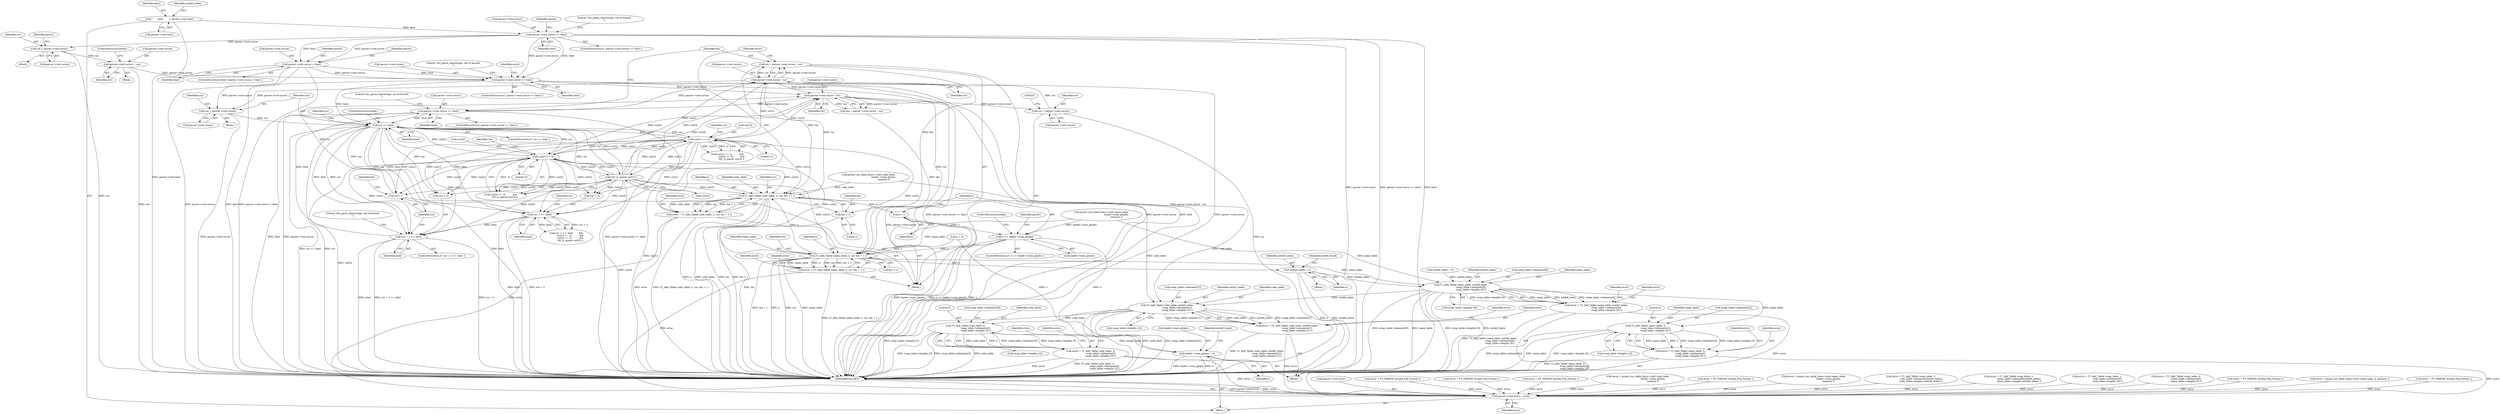 digraph "0_savannah_dd89710f0f643eb0f99a3830e0712d26c7642acd_0@integer" {
"1000544" [label="(Call,len = parser->root.cursor - cur)"];
"1000546" [label="(Call,parser->root.cursor - cur)"];
"1000529" [label="(Call,parser->root.cursor >= limit)"];
"1000463" [label="(Call,parser->root.cursor - cur)"];
"1000329" [label="(Call,parser->root.cursor >= limit)"];
"1000300" [label="(Call,parser->root.cursor = cur)"];
"1000257" [label="(Call,cur = parser->root.cursor)"];
"1000192" [label="(Call,parser->root.cursor >= limit)"];
"1000173" [label="(Call,*       limit        = parser->root.limit)"];
"1000265" [label="(Call,parser->root.cursor < limit)"];
"1000459" [label="(Call,cur++)"];
"1000407" [label="(Call,cur[1] == 'n')"];
"1000413" [label="(Call,cur[2] == 'd')"];
"1000390" [label="(Call,cur >= limit)"];
"1000382" [label="(Call,cur = parser->root.cursor)"];
"1000418" [label="(Call,t42_is_space( cur[3] ))"];
"1000401" [label="(Call,cur + 3 < limit)"];
"1000446" [label="(Call,cur + 2 >= limit)"];
"1000517" [label="(Call,cur = parser->root.cursor)"];
"1000555" [label="(Call,T1_Add_Table( code_table, n, cur, len + 1 ))"];
"1000553" [label="(Call,error = T1_Add_Table( code_table, n, cur, len + 1 ))"];
"1000758" [label="(Call,parser->root.error = error)"];
"1000574" [label="(Call,n++)"];
"1000577" [label="(Call,n >= loader->num_glyphs)"];
"1000472" [label="(Call,T1_Add_Table( name_table, n, cur, len + 1 ))"];
"1000470" [label="(Call,error = T1_Add_Table( name_table, n, cur, len + 1 ))"];
"1000509" [label="(Call,notdef_index = n)"];
"1000686" [label="(Call,T1_Add_Table( name_table, notdef_index,\n                            swap_table->elements[0],\n                            swap_table->lengths [0] ))"];
"1000684" [label="(Call,error = T1_Add_Table( name_table, notdef_index,\n                            swap_table->elements[0],\n                            swap_table->lengths [0] ))"];
"1000704" [label="(Call,T1_Add_Table( code_table, notdef_index,\n                            swap_table->elements[1],\n                            swap_table->lengths [1] ))"];
"1000702" [label="(Call,error = T1_Add_Table( code_table, notdef_index,\n                            swap_table->elements[1],\n                            swap_table->lengths [1] ))"];
"1000740" [label="(Call,T1_Add_Table( code_table, 0,\n                            swap_table->elements[3],\n                            swap_table->lengths [3] ))"];
"1000738" [label="(Call,error = T1_Add_Table( code_table, 0,\n                            swap_table->elements[3],\n                            swap_table->lengths [3] ))"];
"1000722" [label="(Call,T1_Add_Table( name_table, 0,\n                            swap_table->elements[2],\n                            swap_table->lengths [2] ))"];
"1000720" [label="(Call,error = T1_Add_Table( name_table, 0,\n                            swap_table->elements[2],\n                            swap_table->lengths [2] ))"];
"1000583" [label="(Call,loader->num_glyphs = n)"];
"1000559" [label="(Call,len + 1)"];
"1000258" [label="(Identifier,cur)"];
"1000509" [label="(Call,notdef_index = n)"];
"1000412" [label="(Call,cur[2] == 'd'          &&\n           t42_is_space( cur[3] ))"];
"1000393" [label="(ControlStructure,break;)"];
"1000759" [label="(Call,parser->root.error)"];
"1000765" [label="(MethodReturn,RET)"];
"1000685" [label="(Identifier,error)"];
"1000764" [label="(Identifier,error)"];
"1000415" [label="(Identifier,cur)"];
"1000686" [label="(Call,T1_Add_Table( name_table, notdef_index,\n                            swap_table->elements[0],\n                            swap_table->lengths [0] ))"];
"1000740" [label="(Call,T1_Add_Table( code_table, 0,\n                            swap_table->elements[3],\n                            swap_table->lengths [3] ))"];
"1000192" [label="(Call,parser->root.cursor >= limit)"];
"1000408" [label="(Call,cur[1])"];
"1000736" [label="(Identifier,error)"];
"1000193" [label="(Call,parser->root.cursor)"];
"1000594" [label="(Call,error = FT_THROW( Invalid_File_Format ))"];
"1000202" [label="(Call,error = FT_THROW( Invalid_File_Format ))"];
"1000174" [label="(Identifier,limit)"];
"1000611" [label="(Block,)"];
"1000212" [label="(Identifier,parser)"];
"1000413" [label="(Call,cur[2] == 'd')"];
"1000470" [label="(Call,error = T1_Add_Table( name_table, n, cur, len + 1 ))"];
"1000474" [label="(Identifier,n)"];
"1000443" [label="(Block,)"];
"1000590" [label="(Identifier,notdef_found)"];
"1000307" [label="(ControlStructure,break;)"];
"1000201" [label="(Literal,\"t42_parse_charstrings: out of bounds\n\")"];
"1000539" [label="(Call,error = FT_THROW( Invalid_File_Format ))"];
"1000266" [label="(Call,parser->root.cursor)"];
"1000544" [label="(Call,len = parser->root.cursor - cur)"];
"1000300" [label="(Call,parser->root.cursor = cur)"];
"1000182" [label="(Call,notdef_index = 0)"];
"1000510" [label="(Identifier,notdef_index)"];
"1000198" [label="(Identifier,limit)"];
"1000688" [label="(Identifier,notdef_index)"];
"1000463" [label="(Call,parser->root.cursor - cur)"];
"1000125" [label="(Block,)"];
"1000344" [label="(Call,error = psaux->ps_table_funcs->init( code_table,\n                                         loader->num_glyphs,\n                                         memory ))"];
"1000330" [label="(Call,parser->root.cursor)"];
"1000561" [label="(Literal,1)"];
"1000730" [label="(Call,swap_table->lengths [2])"];
"1000707" [label="(Call,swap_table->elements[1])"];
"1000384" [label="(Call,parser->root.cursor)"];
"1000271" [label="(Identifier,limit)"];
"1000392" [label="(Identifier,limit)"];
"1000472" [label="(Call,T1_Add_Table( name_table, n, cur, len + 1 ))"];
"1000684" [label="(Call,error = T1_Add_Table( name_table, notdef_index,\n                            swap_table->elements[0],\n                            swap_table->lengths [0] ))"];
"1000553" [label="(Call,error = T1_Add_Table( code_table, n, cur, len + 1 ))"];
"1000405" [label="(Identifier,limit)"];
"1000447" [label="(Call,cur + 2)"];
"1000338" [label="(Literal,\"t42_parse_charstrings: out of bounds\n\")"];
"1000560" [label="(Identifier,len)"];
"1000517" [label="(Call,cur = parser->root.cursor)"];
"1000323" [label="(Call,error = FT_THROW( Invalid_File_Format ))"];
"1000462" [label="(Identifier,len)"];
"1000758" [label="(Call,parser->root.error = error)"];
"1000480" [label="(Identifier,error)"];
"1000582" [label="(ControlStructure,break;)"];
"1000355" [label="(Call,error = psaux->ps_table_funcs->init( name_table,\n                                         loader->num_glyphs,\n                                         memory ))"];
"1000511" [label="(Identifier,n)"];
"1000689" [label="(Call,swap_table->elements[0])"];
"1000406" [label="(Call,cur[1] == 'n'          &&\n           cur[2] == 'd'          &&\n           t42_is_space( cur[3] ))"];
"1000460" [label="(Identifier,cur)"];
"1000742" [label="(Literal,0)"];
"1000414" [label="(Call,cur[2])"];
"1000545" [label="(Identifier,len)"];
"1000743" [label="(Call,swap_table->elements[3])"];
"1000687" [label="(Identifier,name_table)"];
"1000559" [label="(Call,len + 1)"];
"1000666" [label="(Call,error = T1_Add_Table( swap_table, 3,\n                            code_table->elements[notdef_index],\n                            code_table->lengths [notdef_index] ))"];
"1000476" [label="(Call,len + 1)"];
"1000191" [label="(ControlStructure,if ( parser->root.cursor >= limit ))"];
"1000379" [label="(Block,)"];
"1000518" [label="(Identifier,cur)"];
"1000722" [label="(Call,T1_Add_Table( name_table, 0,\n                            swap_table->elements[2],\n                            swap_table->lengths [2] ))"];
"1000546" [label="(Call,parser->root.cursor - cur)"];
"1000264" [label="(ControlStructure,while ( parser->root.cursor < limit ))"];
"1000400" [label="(Call,cur + 3 < limit        &&\n           cur[1] == 'n'          &&\n           cur[2] == 'd'          &&\n           t42_is_space( cur[3] ))"];
"1000375" [label="(Call,n = 0)"];
"1000383" [label="(Identifier,cur)"];
"1000464" [label="(Call,parser->root.cursor)"];
"1000469" [label="(Identifier,cur)"];
"1000557" [label="(Identifier,n)"];
"1000579" [label="(Call,loader->num_glyphs)"];
"1000576" [label="(ControlStructure,if ( n >= loader->num_glyphs ))"];
"1000552" [label="(Identifier,cur)"];
"1000306" [label="(Identifier,cur)"];
"1000459" [label="(Call,cur++)"];
"1000694" [label="(Call,swap_table->lengths [0])"];
"1000411" [label="(Literal,'n')"];
"1000578" [label="(Identifier,n)"];
"1000390" [label="(Call,cur >= limit)"];
"1000741" [label="(Identifier,code_table)"];
"1000265" [label="(Call,parser->root.cursor < limit)"];
"1000473" [label="(Identifier,name_table)"];
"1000574" [label="(Call,n++)"];
"1000475" [label="(Identifier,cur)"];
"1000382" [label="(Call,cur = parser->root.cursor)"];
"1000700" [label="(Identifier,error)"];
"1000389" [label="(ControlStructure,if ( cur >= limit ))"];
"1000703" [label="(Identifier,error)"];
"1000508" [label="(Block,)"];
"1000278" [label="(Identifier,parser)"];
"1000648" [label="(Call,error = T1_Add_Table( swap_table, 2,\n                            name_table->elements[notdef_index],\n                            name_table->lengths [notdef_index] ))"];
"1000724" [label="(Literal,0)"];
"1000630" [label="(Call,error = T1_Add_Table( swap_table, 1,\n                            code_table->elements[0],\n                            code_table->lengths [0] ))"];
"1000612" [label="(Call,error = T1_Add_Table( swap_table, 0,\n                            name_table->elements[0],\n                            name_table->lengths [0] ))"];
"1000183" [label="(Identifier,notdef_index)"];
"1000535" [label="(Identifier,limit)"];
"1000409" [label="(Identifier,cur)"];
"1000723" [label="(Identifier,name_table)"];
"1000328" [label="(ControlStructure,if ( parser->root.cursor >= limit ))"];
"1000357" [label="(Call,psaux->ps_table_funcs->init( name_table,\n                                         loader->num_glyphs,\n                                         memory ))"];
"1000587" [label="(Identifier,n)"];
"1000294" [label="(Block,)"];
"1000175" [label="(Call,parser->root.limit)"];
"1000335" [label="(Identifier,limit)"];
"1000407" [label="(Call,cur[1] == 'n')"];
"1000461" [label="(Call,len = parser->root.cursor - cur)"];
"1000513" [label="(Identifier,notdef_found)"];
"1000739" [label="(Identifier,error)"];
"1000556" [label="(Identifier,code_table)"];
"1000345" [label="(Identifier,error)"];
"1000748" [label="(Call,swap_table->lengths [3])"];
"1000721" [label="(Identifier,error)"];
"1000519" [label="(Call,parser->root.cursor)"];
"1000575" [label="(Identifier,n)"];
"1000381" [label="(Identifier,parser)"];
"1000401" [label="(Call,cur + 3 < limit)"];
"1000529" [label="(Call,parser->root.cursor >= limit)"];
"1000538" [label="(Literal,\"t42_parse_charstrings: out of bounds\n\")"];
"1000420" [label="(Identifier,cur)"];
"1000453" [label="(Literal,\"t42_parse_charstrings: out of bounds\n\")"];
"1000339" [label="(Call,error = FT_THROW( Invalid_File_Format ))"];
"1000418" [label="(Call,t42_is_space( cur[3] ))"];
"1000558" [label="(Identifier,cur)"];
"1000718" [label="(Identifier,error)"];
"1000563" [label="(Identifier,error)"];
"1000712" [label="(Call,swap_table->lengths [1])"];
"1000702" [label="(Call,error = T1_Add_Table( code_table, notdef_index,\n                            swap_table->elements[1],\n                            swap_table->lengths [1] ))"];
"1000720" [label="(Call,error = T1_Add_Table( name_table, 0,\n                            swap_table->elements[2],\n                            swap_table->lengths [2] ))"];
"1000445" [label="(ControlStructure,if ( cur + 2 >= limit ))"];
"1000366" [label="(Call,error = psaux->ps_table_funcs->init( swap_table, 4, memory ))"];
"1000583" [label="(Call,loader->num_glyphs = n)"];
"1000555" [label="(Call,T1_Add_Table( code_table, n, cur, len + 1 ))"];
"1000706" [label="(Identifier,notdef_index)"];
"1000547" [label="(Call,parser->root.cursor)"];
"1000450" [label="(Identifier,limit)"];
"1000419" [label="(Call,cur[3])"];
"1000471" [label="(Identifier,error)"];
"1000268" [label="(Identifier,parser)"];
"1000346" [label="(Call,psaux->ps_table_funcs->init( code_table,\n                                         loader->num_glyphs,\n                                         memory ))"];
"1000530" [label="(Call,parser->root.cursor)"];
"1000257" [label="(Call,cur = parser->root.cursor)"];
"1000402" [label="(Call,cur + 3)"];
"1000738" [label="(Call,error = T1_Add_Table( code_table, 0,\n                            swap_table->elements[3],\n                            swap_table->lengths [3] ))"];
"1000417" [label="(Literal,'d')"];
"1000329" [label="(Call,parser->root.cursor >= limit)"];
"1000259" [label="(Call,parser->root.cursor)"];
"1000173" [label="(Call,*       limit        = parser->root.limit)"];
"1000528" [label="(ControlStructure,if ( parser->root.cursor >= limit ))"];
"1000398" [label="(Identifier,cur)"];
"1000554" [label="(Identifier,error)"];
"1000454" [label="(Call,error = FT_THROW( Invalid_File_Format ))"];
"1000754" [label="(Identifier,error)"];
"1000241" [label="(Block,)"];
"1000705" [label="(Identifier,code_table)"];
"1000391" [label="(Identifier,cur)"];
"1000301" [label="(Call,parser->root.cursor)"];
"1000446" [label="(Call,cur + 2 >= limit)"];
"1000704" [label="(Call,T1_Add_Table( code_table, notdef_index,\n                            swap_table->elements[1],\n                            swap_table->lengths [1] ))"];
"1000332" [label="(Identifier,parser)"];
"1000577" [label="(Call,n >= loader->num_glyphs)"];
"1000725" [label="(Call,swap_table->elements[2])"];
"1000584" [label="(Call,loader->num_glyphs)"];
"1000544" -> "1000443"  [label="AST: "];
"1000544" -> "1000546"  [label="CFG: "];
"1000545" -> "1000544"  [label="AST: "];
"1000546" -> "1000544"  [label="AST: "];
"1000554" -> "1000544"  [label="CFG: "];
"1000544" -> "1000765"  [label="DDG: parser->root.cursor - cur"];
"1000546" -> "1000544"  [label="DDG: parser->root.cursor"];
"1000546" -> "1000544"  [label="DDG: cur"];
"1000544" -> "1000555"  [label="DDG: len"];
"1000544" -> "1000559"  [label="DDG: len"];
"1000546" -> "1000552"  [label="CFG: "];
"1000547" -> "1000546"  [label="AST: "];
"1000552" -> "1000546"  [label="AST: "];
"1000546" -> "1000765"  [label="DDG: parser->root.cursor"];
"1000546" -> "1000382"  [label="DDG: parser->root.cursor"];
"1000546" -> "1000463"  [label="DDG: parser->root.cursor"];
"1000529" -> "1000546"  [label="DDG: parser->root.cursor"];
"1000407" -> "1000546"  [label="DDG: cur[1]"];
"1000413" -> "1000546"  [label="DDG: cur[2]"];
"1000517" -> "1000546"  [label="DDG: cur"];
"1000418" -> "1000546"  [label="DDG: cur[3]"];
"1000546" -> "1000555"  [label="DDG: cur"];
"1000529" -> "1000528"  [label="AST: "];
"1000529" -> "1000535"  [label="CFG: "];
"1000530" -> "1000529"  [label="AST: "];
"1000535" -> "1000529"  [label="AST: "];
"1000538" -> "1000529"  [label="CFG: "];
"1000545" -> "1000529"  [label="CFG: "];
"1000529" -> "1000765"  [label="DDG: parser->root.cursor"];
"1000529" -> "1000765"  [label="DDG: parser->root.cursor >= limit"];
"1000529" -> "1000765"  [label="DDG: limit"];
"1000529" -> "1000390"  [label="DDG: limit"];
"1000463" -> "1000529"  [label="DDG: parser->root.cursor"];
"1000446" -> "1000529"  [label="DDG: limit"];
"1000463" -> "1000461"  [label="AST: "];
"1000463" -> "1000469"  [label="CFG: "];
"1000464" -> "1000463"  [label="AST: "];
"1000469" -> "1000463"  [label="AST: "];
"1000461" -> "1000463"  [label="CFG: "];
"1000463" -> "1000765"  [label="DDG: parser->root.cursor"];
"1000463" -> "1000461"  [label="DDG: parser->root.cursor"];
"1000463" -> "1000461"  [label="DDG: cur"];
"1000329" -> "1000463"  [label="DDG: parser->root.cursor"];
"1000459" -> "1000463"  [label="DDG: cur"];
"1000407" -> "1000463"  [label="DDG: cur[1]"];
"1000413" -> "1000463"  [label="DDG: cur[2]"];
"1000418" -> "1000463"  [label="DDG: cur[3]"];
"1000463" -> "1000472"  [label="DDG: cur"];
"1000463" -> "1000517"  [label="DDG: parser->root.cursor"];
"1000329" -> "1000328"  [label="AST: "];
"1000329" -> "1000335"  [label="CFG: "];
"1000330" -> "1000329"  [label="AST: "];
"1000335" -> "1000329"  [label="AST: "];
"1000338" -> "1000329"  [label="CFG: "];
"1000345" -> "1000329"  [label="CFG: "];
"1000329" -> "1000765"  [label="DDG: parser->root.cursor >= limit"];
"1000329" -> "1000765"  [label="DDG: parser->root.cursor"];
"1000329" -> "1000765"  [label="DDG: limit"];
"1000300" -> "1000329"  [label="DDG: parser->root.cursor"];
"1000265" -> "1000329"  [label="DDG: parser->root.cursor"];
"1000265" -> "1000329"  [label="DDG: limit"];
"1000192" -> "1000329"  [label="DDG: parser->root.cursor"];
"1000192" -> "1000329"  [label="DDG: limit"];
"1000329" -> "1000382"  [label="DDG: parser->root.cursor"];
"1000329" -> "1000390"  [label="DDG: limit"];
"1000300" -> "1000294"  [label="AST: "];
"1000300" -> "1000306"  [label="CFG: "];
"1000301" -> "1000300"  [label="AST: "];
"1000306" -> "1000300"  [label="AST: "];
"1000307" -> "1000300"  [label="CFG: "];
"1000300" -> "1000765"  [label="DDG: cur"];
"1000257" -> "1000300"  [label="DDG: cur"];
"1000257" -> "1000241"  [label="AST: "];
"1000257" -> "1000259"  [label="CFG: "];
"1000258" -> "1000257"  [label="AST: "];
"1000259" -> "1000257"  [label="AST: "];
"1000268" -> "1000257"  [label="CFG: "];
"1000257" -> "1000765"  [label="DDG: cur"];
"1000192" -> "1000257"  [label="DDG: parser->root.cursor"];
"1000192" -> "1000191"  [label="AST: "];
"1000192" -> "1000198"  [label="CFG: "];
"1000193" -> "1000192"  [label="AST: "];
"1000198" -> "1000192"  [label="AST: "];
"1000201" -> "1000192"  [label="CFG: "];
"1000212" -> "1000192"  [label="CFG: "];
"1000192" -> "1000765"  [label="DDG: parser->root.cursor"];
"1000192" -> "1000765"  [label="DDG: parser->root.cursor >= limit"];
"1000192" -> "1000765"  [label="DDG: limit"];
"1000173" -> "1000192"  [label="DDG: limit"];
"1000192" -> "1000265"  [label="DDG: parser->root.cursor"];
"1000192" -> "1000265"  [label="DDG: limit"];
"1000173" -> "1000125"  [label="AST: "];
"1000173" -> "1000175"  [label="CFG: "];
"1000174" -> "1000173"  [label="AST: "];
"1000175" -> "1000173"  [label="AST: "];
"1000183" -> "1000173"  [label="CFG: "];
"1000173" -> "1000765"  [label="DDG: parser->root.limit"];
"1000265" -> "1000264"  [label="AST: "];
"1000265" -> "1000271"  [label="CFG: "];
"1000266" -> "1000265"  [label="AST: "];
"1000271" -> "1000265"  [label="AST: "];
"1000278" -> "1000265"  [label="CFG: "];
"1000332" -> "1000265"  [label="CFG: "];
"1000265" -> "1000765"  [label="DDG: parser->root.cursor < limit"];
"1000265" -> "1000765"  [label="DDG: parser->root.cursor"];
"1000265" -> "1000765"  [label="DDG: limit"];
"1000459" -> "1000443"  [label="AST: "];
"1000459" -> "1000460"  [label="CFG: "];
"1000460" -> "1000459"  [label="AST: "];
"1000462" -> "1000459"  [label="CFG: "];
"1000407" -> "1000459"  [label="DDG: cur[1]"];
"1000413" -> "1000459"  [label="DDG: cur[2]"];
"1000418" -> "1000459"  [label="DDG: cur[3]"];
"1000390" -> "1000459"  [label="DDG: cur"];
"1000407" -> "1000406"  [label="AST: "];
"1000407" -> "1000411"  [label="CFG: "];
"1000408" -> "1000407"  [label="AST: "];
"1000411" -> "1000407"  [label="AST: "];
"1000415" -> "1000407"  [label="CFG: "];
"1000406" -> "1000407"  [label="CFG: "];
"1000407" -> "1000765"  [label="DDG: cur[1]"];
"1000407" -> "1000390"  [label="DDG: cur[1]"];
"1000407" -> "1000401"  [label="DDG: cur[1]"];
"1000407" -> "1000402"  [label="DDG: cur[1]"];
"1000407" -> "1000406"  [label="DDG: cur[1]"];
"1000407" -> "1000406"  [label="DDG: 'n'"];
"1000413" -> "1000407"  [label="DDG: cur[2]"];
"1000390" -> "1000407"  [label="DDG: cur"];
"1000418" -> "1000407"  [label="DDG: cur[3]"];
"1000407" -> "1000413"  [label="DDG: cur[1]"];
"1000407" -> "1000418"  [label="DDG: cur[1]"];
"1000407" -> "1000446"  [label="DDG: cur[1]"];
"1000407" -> "1000447"  [label="DDG: cur[1]"];
"1000407" -> "1000472"  [label="DDG: cur[1]"];
"1000407" -> "1000555"  [label="DDG: cur[1]"];
"1000413" -> "1000412"  [label="AST: "];
"1000413" -> "1000417"  [label="CFG: "];
"1000414" -> "1000413"  [label="AST: "];
"1000417" -> "1000413"  [label="AST: "];
"1000420" -> "1000413"  [label="CFG: "];
"1000412" -> "1000413"  [label="CFG: "];
"1000413" -> "1000765"  [label="DDG: cur[2]"];
"1000413" -> "1000390"  [label="DDG: cur[2]"];
"1000413" -> "1000401"  [label="DDG: cur[2]"];
"1000413" -> "1000402"  [label="DDG: cur[2]"];
"1000413" -> "1000412"  [label="DDG: cur[2]"];
"1000413" -> "1000412"  [label="DDG: 'd'"];
"1000390" -> "1000413"  [label="DDG: cur"];
"1000418" -> "1000413"  [label="DDG: cur[3]"];
"1000413" -> "1000418"  [label="DDG: cur[2]"];
"1000413" -> "1000446"  [label="DDG: cur[2]"];
"1000413" -> "1000447"  [label="DDG: cur[2]"];
"1000413" -> "1000472"  [label="DDG: cur[2]"];
"1000413" -> "1000555"  [label="DDG: cur[2]"];
"1000390" -> "1000389"  [label="AST: "];
"1000390" -> "1000392"  [label="CFG: "];
"1000391" -> "1000390"  [label="AST: "];
"1000392" -> "1000390"  [label="AST: "];
"1000393" -> "1000390"  [label="CFG: "];
"1000398" -> "1000390"  [label="CFG: "];
"1000390" -> "1000765"  [label="DDG: limit"];
"1000390" -> "1000765"  [label="DDG: cur >= limit"];
"1000390" -> "1000765"  [label="DDG: cur"];
"1000382" -> "1000390"  [label="DDG: cur"];
"1000418" -> "1000390"  [label="DDG: cur[3]"];
"1000401" -> "1000390"  [label="DDG: limit"];
"1000390" -> "1000401"  [label="DDG: cur"];
"1000390" -> "1000401"  [label="DDG: limit"];
"1000390" -> "1000402"  [label="DDG: cur"];
"1000390" -> "1000418"  [label="DDG: cur"];
"1000390" -> "1000446"  [label="DDG: cur"];
"1000390" -> "1000446"  [label="DDG: limit"];
"1000390" -> "1000447"  [label="DDG: cur"];
"1000382" -> "1000379"  [label="AST: "];
"1000382" -> "1000384"  [label="CFG: "];
"1000383" -> "1000382"  [label="AST: "];
"1000384" -> "1000382"  [label="AST: "];
"1000391" -> "1000382"  [label="CFG: "];
"1000382" -> "1000765"  [label="DDG: parser->root.cursor"];
"1000418" -> "1000412"  [label="AST: "];
"1000418" -> "1000419"  [label="CFG: "];
"1000419" -> "1000418"  [label="AST: "];
"1000412" -> "1000418"  [label="CFG: "];
"1000418" -> "1000765"  [label="DDG: cur[3]"];
"1000418" -> "1000401"  [label="DDG: cur[3]"];
"1000418" -> "1000402"  [label="DDG: cur[3]"];
"1000418" -> "1000412"  [label="DDG: cur[3]"];
"1000418" -> "1000446"  [label="DDG: cur[3]"];
"1000418" -> "1000447"  [label="DDG: cur[3]"];
"1000418" -> "1000472"  [label="DDG: cur[3]"];
"1000418" -> "1000555"  [label="DDG: cur[3]"];
"1000401" -> "1000400"  [label="AST: "];
"1000401" -> "1000405"  [label="CFG: "];
"1000402" -> "1000401"  [label="AST: "];
"1000405" -> "1000401"  [label="AST: "];
"1000409" -> "1000401"  [label="CFG: "];
"1000400" -> "1000401"  [label="CFG: "];
"1000401" -> "1000765"  [label="DDG: limit"];
"1000401" -> "1000765"  [label="DDG: cur + 3"];
"1000401" -> "1000400"  [label="DDG: cur + 3"];
"1000401" -> "1000400"  [label="DDG: limit"];
"1000401" -> "1000446"  [label="DDG: limit"];
"1000446" -> "1000445"  [label="AST: "];
"1000446" -> "1000450"  [label="CFG: "];
"1000447" -> "1000446"  [label="AST: "];
"1000450" -> "1000446"  [label="AST: "];
"1000453" -> "1000446"  [label="CFG: "];
"1000460" -> "1000446"  [label="CFG: "];
"1000446" -> "1000765"  [label="DDG: limit"];
"1000446" -> "1000765"  [label="DDG: cur + 2 >= limit"];
"1000446" -> "1000765"  [label="DDG: cur + 2"];
"1000517" -> "1000443"  [label="AST: "];
"1000517" -> "1000519"  [label="CFG: "];
"1000518" -> "1000517"  [label="AST: "];
"1000519" -> "1000517"  [label="AST: "];
"1000525" -> "1000517"  [label="CFG: "];
"1000517" -> "1000765"  [label="DDG: cur"];
"1000555" -> "1000553"  [label="AST: "];
"1000555" -> "1000559"  [label="CFG: "];
"1000556" -> "1000555"  [label="AST: "];
"1000557" -> "1000555"  [label="AST: "];
"1000558" -> "1000555"  [label="AST: "];
"1000559" -> "1000555"  [label="AST: "];
"1000553" -> "1000555"  [label="CFG: "];
"1000555" -> "1000765"  [label="DDG: n"];
"1000555" -> "1000765"  [label="DDG: code_table"];
"1000555" -> "1000765"  [label="DDG: cur"];
"1000555" -> "1000765"  [label="DDG: len + 1"];
"1000555" -> "1000553"  [label="DDG: code_table"];
"1000555" -> "1000553"  [label="DDG: n"];
"1000555" -> "1000553"  [label="DDG: cur"];
"1000555" -> "1000553"  [label="DDG: len + 1"];
"1000346" -> "1000555"  [label="DDG: code_table"];
"1000472" -> "1000555"  [label="DDG: n"];
"1000555" -> "1000574"  [label="DDG: n"];
"1000555" -> "1000704"  [label="DDG: code_table"];
"1000553" -> "1000443"  [label="AST: "];
"1000554" -> "1000553"  [label="AST: "];
"1000563" -> "1000553"  [label="CFG: "];
"1000553" -> "1000765"  [label="DDG: error"];
"1000553" -> "1000765"  [label="DDG: T1_Add_Table( code_table, n, cur, len + 1 )"];
"1000553" -> "1000758"  [label="DDG: error"];
"1000758" -> "1000125"  [label="AST: "];
"1000758" -> "1000764"  [label="CFG: "];
"1000759" -> "1000758"  [label="AST: "];
"1000764" -> "1000758"  [label="AST: "];
"1000765" -> "1000758"  [label="CFG: "];
"1000758" -> "1000765"  [label="DDG: parser->root.error"];
"1000758" -> "1000765"  [label="DDG: error"];
"1000355" -> "1000758"  [label="DDG: error"];
"1000594" -> "1000758"  [label="DDG: error"];
"1000684" -> "1000758"  [label="DDG: error"];
"1000738" -> "1000758"  [label="DDG: error"];
"1000630" -> "1000758"  [label="DDG: error"];
"1000366" -> "1000758"  [label="DDG: error"];
"1000648" -> "1000758"  [label="DDG: error"];
"1000323" -> "1000758"  [label="DDG: error"];
"1000470" -> "1000758"  [label="DDG: error"];
"1000344" -> "1000758"  [label="DDG: error"];
"1000666" -> "1000758"  [label="DDG: error"];
"1000539" -> "1000758"  [label="DDG: error"];
"1000454" -> "1000758"  [label="DDG: error"];
"1000612" -> "1000758"  [label="DDG: error"];
"1000202" -> "1000758"  [label="DDG: error"];
"1000720" -> "1000758"  [label="DDG: error"];
"1000339" -> "1000758"  [label="DDG: error"];
"1000702" -> "1000758"  [label="DDG: error"];
"1000574" -> "1000443"  [label="AST: "];
"1000574" -> "1000575"  [label="CFG: "];
"1000575" -> "1000574"  [label="AST: "];
"1000578" -> "1000574"  [label="CFG: "];
"1000574" -> "1000577"  [label="DDG: n"];
"1000577" -> "1000576"  [label="AST: "];
"1000577" -> "1000579"  [label="CFG: "];
"1000578" -> "1000577"  [label="AST: "];
"1000579" -> "1000577"  [label="AST: "];
"1000381" -> "1000577"  [label="CFG: "];
"1000582" -> "1000577"  [label="CFG: "];
"1000577" -> "1000765"  [label="DDG: loader->num_glyphs"];
"1000577" -> "1000765"  [label="DDG: n >= loader->num_glyphs"];
"1000577" -> "1000765"  [label="DDG: n"];
"1000577" -> "1000472"  [label="DDG: n"];
"1000357" -> "1000577"  [label="DDG: loader->num_glyphs"];
"1000577" -> "1000583"  [label="DDG: n"];
"1000472" -> "1000470"  [label="AST: "];
"1000472" -> "1000476"  [label="CFG: "];
"1000473" -> "1000472"  [label="AST: "];
"1000474" -> "1000472"  [label="AST: "];
"1000475" -> "1000472"  [label="AST: "];
"1000476" -> "1000472"  [label="AST: "];
"1000470" -> "1000472"  [label="CFG: "];
"1000472" -> "1000765"  [label="DDG: len + 1"];
"1000472" -> "1000765"  [label="DDG: n"];
"1000472" -> "1000765"  [label="DDG: cur"];
"1000472" -> "1000765"  [label="DDG: name_table"];
"1000472" -> "1000470"  [label="DDG: name_table"];
"1000472" -> "1000470"  [label="DDG: n"];
"1000472" -> "1000470"  [label="DDG: cur"];
"1000472" -> "1000470"  [label="DDG: len + 1"];
"1000357" -> "1000472"  [label="DDG: name_table"];
"1000375" -> "1000472"  [label="DDG: n"];
"1000461" -> "1000472"  [label="DDG: len"];
"1000472" -> "1000509"  [label="DDG: n"];
"1000472" -> "1000686"  [label="DDG: name_table"];
"1000470" -> "1000443"  [label="AST: "];
"1000471" -> "1000470"  [label="AST: "];
"1000480" -> "1000470"  [label="CFG: "];
"1000470" -> "1000765"  [label="DDG: T1_Add_Table( name_table, n, cur, len + 1 )"];
"1000509" -> "1000508"  [label="AST: "];
"1000509" -> "1000511"  [label="CFG: "];
"1000510" -> "1000509"  [label="AST: "];
"1000511" -> "1000509"  [label="AST: "];
"1000513" -> "1000509"  [label="CFG: "];
"1000509" -> "1000765"  [label="DDG: n"];
"1000509" -> "1000765"  [label="DDG: notdef_index"];
"1000509" -> "1000686"  [label="DDG: notdef_index"];
"1000686" -> "1000684"  [label="AST: "];
"1000686" -> "1000694"  [label="CFG: "];
"1000687" -> "1000686"  [label="AST: "];
"1000688" -> "1000686"  [label="AST: "];
"1000689" -> "1000686"  [label="AST: "];
"1000694" -> "1000686"  [label="AST: "];
"1000684" -> "1000686"  [label="CFG: "];
"1000686" -> "1000765"  [label="DDG: swap_table->elements[0]"];
"1000686" -> "1000765"  [label="DDG: name_table"];
"1000686" -> "1000765"  [label="DDG: swap_table->lengths [0]"];
"1000686" -> "1000765"  [label="DDG: notdef_index"];
"1000686" -> "1000684"  [label="DDG: name_table"];
"1000686" -> "1000684"  [label="DDG: notdef_index"];
"1000686" -> "1000684"  [label="DDG: swap_table->elements[0]"];
"1000686" -> "1000684"  [label="DDG: swap_table->lengths [0]"];
"1000357" -> "1000686"  [label="DDG: name_table"];
"1000182" -> "1000686"  [label="DDG: notdef_index"];
"1000686" -> "1000704"  [label="DDG: notdef_index"];
"1000686" -> "1000722"  [label="DDG: name_table"];
"1000684" -> "1000611"  [label="AST: "];
"1000685" -> "1000684"  [label="AST: "];
"1000700" -> "1000684"  [label="CFG: "];
"1000684" -> "1000765"  [label="DDG: T1_Add_Table( name_table, notdef_index,\n                            swap_table->elements[0],\n                            swap_table->lengths [0] )"];
"1000704" -> "1000702"  [label="AST: "];
"1000704" -> "1000712"  [label="CFG: "];
"1000705" -> "1000704"  [label="AST: "];
"1000706" -> "1000704"  [label="AST: "];
"1000707" -> "1000704"  [label="AST: "];
"1000712" -> "1000704"  [label="AST: "];
"1000702" -> "1000704"  [label="CFG: "];
"1000704" -> "1000765"  [label="DDG: swap_table->lengths [1]"];
"1000704" -> "1000765"  [label="DDG: notdef_index"];
"1000704" -> "1000765"  [label="DDG: code_table"];
"1000704" -> "1000765"  [label="DDG: swap_table->elements[1]"];
"1000704" -> "1000702"  [label="DDG: code_table"];
"1000704" -> "1000702"  [label="DDG: notdef_index"];
"1000704" -> "1000702"  [label="DDG: swap_table->elements[1]"];
"1000704" -> "1000702"  [label="DDG: swap_table->lengths [1]"];
"1000346" -> "1000704"  [label="DDG: code_table"];
"1000704" -> "1000740"  [label="DDG: code_table"];
"1000702" -> "1000611"  [label="AST: "];
"1000703" -> "1000702"  [label="AST: "];
"1000718" -> "1000702"  [label="CFG: "];
"1000702" -> "1000765"  [label="DDG: T1_Add_Table( code_table, notdef_index,\n                            swap_table->elements[1],\n                            swap_table->lengths [1] )"];
"1000740" -> "1000738"  [label="AST: "];
"1000740" -> "1000748"  [label="CFG: "];
"1000741" -> "1000740"  [label="AST: "];
"1000742" -> "1000740"  [label="AST: "];
"1000743" -> "1000740"  [label="AST: "];
"1000748" -> "1000740"  [label="AST: "];
"1000738" -> "1000740"  [label="CFG: "];
"1000740" -> "1000765"  [label="DDG: swap_table->lengths [3]"];
"1000740" -> "1000765"  [label="DDG: swap_table->elements[3]"];
"1000740" -> "1000765"  [label="DDG: code_table"];
"1000740" -> "1000738"  [label="DDG: code_table"];
"1000740" -> "1000738"  [label="DDG: 0"];
"1000740" -> "1000738"  [label="DDG: swap_table->elements[3]"];
"1000740" -> "1000738"  [label="DDG: swap_table->lengths [3]"];
"1000738" -> "1000611"  [label="AST: "];
"1000739" -> "1000738"  [label="AST: "];
"1000754" -> "1000738"  [label="CFG: "];
"1000738" -> "1000765"  [label="DDG: error"];
"1000738" -> "1000765"  [label="DDG: T1_Add_Table( code_table, 0,\n                            swap_table->elements[3],\n                            swap_table->lengths [3] )"];
"1000722" -> "1000720"  [label="AST: "];
"1000722" -> "1000730"  [label="CFG: "];
"1000723" -> "1000722"  [label="AST: "];
"1000724" -> "1000722"  [label="AST: "];
"1000725" -> "1000722"  [label="AST: "];
"1000730" -> "1000722"  [label="AST: "];
"1000720" -> "1000722"  [label="CFG: "];
"1000722" -> "1000765"  [label="DDG: swap_table->lengths [2]"];
"1000722" -> "1000765"  [label="DDG: swap_table->elements[2]"];
"1000722" -> "1000765"  [label="DDG: name_table"];
"1000722" -> "1000720"  [label="DDG: name_table"];
"1000722" -> "1000720"  [label="DDG: 0"];
"1000722" -> "1000720"  [label="DDG: swap_table->elements[2]"];
"1000722" -> "1000720"  [label="DDG: swap_table->lengths [2]"];
"1000720" -> "1000611"  [label="AST: "];
"1000721" -> "1000720"  [label="AST: "];
"1000736" -> "1000720"  [label="CFG: "];
"1000720" -> "1000765"  [label="DDG: T1_Add_Table( name_table, 0,\n                            swap_table->elements[2],\n                            swap_table->lengths [2] )"];
"1000583" -> "1000125"  [label="AST: "];
"1000583" -> "1000587"  [label="CFG: "];
"1000584" -> "1000583"  [label="AST: "];
"1000587" -> "1000583"  [label="AST: "];
"1000590" -> "1000583"  [label="CFG: "];
"1000583" -> "1000765"  [label="DDG: loader->num_glyphs"];
"1000583" -> "1000765"  [label="DDG: n"];
"1000375" -> "1000583"  [label="DDG: n"];
"1000559" -> "1000561"  [label="CFG: "];
"1000560" -> "1000559"  [label="AST: "];
"1000561" -> "1000559"  [label="AST: "];
"1000559" -> "1000765"  [label="DDG: len"];
}
